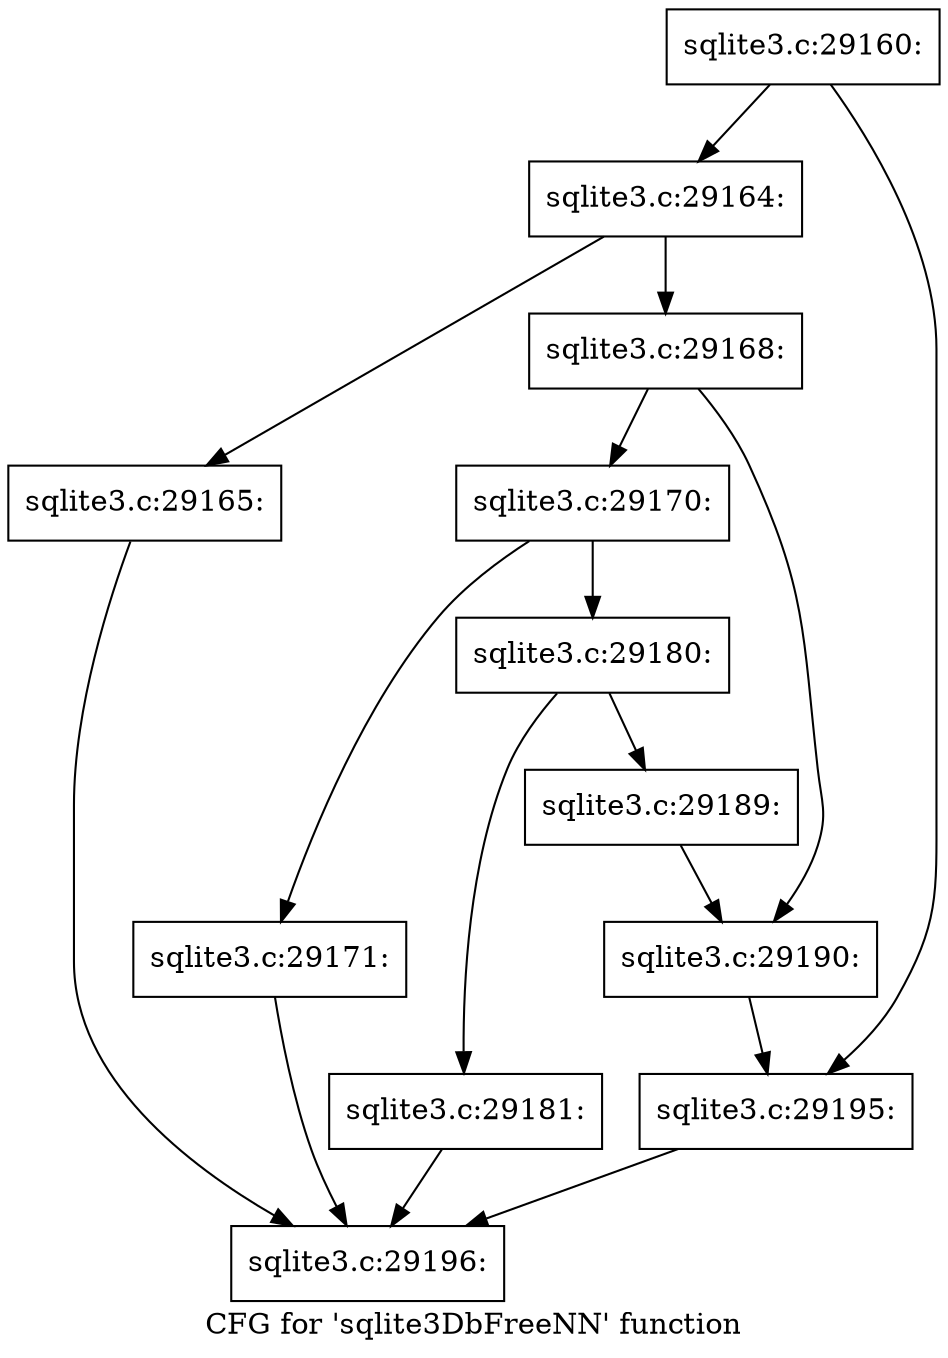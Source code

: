 digraph "CFG for 'sqlite3DbFreeNN' function" {
	label="CFG for 'sqlite3DbFreeNN' function";

	Node0x55c0f4f8d3d0 [shape=record,label="{sqlite3.c:29160:}"];
	Node0x55c0f4f8d3d0 -> Node0x55c0f6fcf960;
	Node0x55c0f4f8d3d0 -> Node0x55c0f6fce7d0;
	Node0x55c0f6fcf960 [shape=record,label="{sqlite3.c:29164:}"];
	Node0x55c0f6fcf960 -> Node0x55c0f6fd0450;
	Node0x55c0f6fcf960 -> Node0x55c0f6fd04a0;
	Node0x55c0f6fd0450 [shape=record,label="{sqlite3.c:29165:}"];
	Node0x55c0f6fd0450 -> Node0x55c0f6fcf910;
	Node0x55c0f6fd04a0 [shape=record,label="{sqlite3.c:29168:}"];
	Node0x55c0f6fd04a0 -> Node0x55c0f5360bc0;
	Node0x55c0f6fd04a0 -> Node0x55c0f6fd0e10;
	Node0x55c0f5360bc0 [shape=record,label="{sqlite3.c:29170:}"];
	Node0x55c0f5360bc0 -> Node0x55c0f6fd1640;
	Node0x55c0f5360bc0 -> Node0x55c0f6fd1690;
	Node0x55c0f6fd1640 [shape=record,label="{sqlite3.c:29171:}"];
	Node0x55c0f6fd1640 -> Node0x55c0f6fcf910;
	Node0x55c0f6fd1690 [shape=record,label="{sqlite3.c:29180:}"];
	Node0x55c0f6fd1690 -> Node0x55c0f6fd2ba0;
	Node0x55c0f6fd1690 -> Node0x55c0f6fd2bf0;
	Node0x55c0f6fd2ba0 [shape=record,label="{sqlite3.c:29181:}"];
	Node0x55c0f6fd2ba0 -> Node0x55c0f6fcf910;
	Node0x55c0f6fd2bf0 [shape=record,label="{sqlite3.c:29189:}"];
	Node0x55c0f6fd2bf0 -> Node0x55c0f6fd0e10;
	Node0x55c0f6fd0e10 [shape=record,label="{sqlite3.c:29190:}"];
	Node0x55c0f6fd0e10 -> Node0x55c0f6fce7d0;
	Node0x55c0f6fce7d0 [shape=record,label="{sqlite3.c:29195:}"];
	Node0x55c0f6fce7d0 -> Node0x55c0f6fcf910;
	Node0x55c0f6fcf910 [shape=record,label="{sqlite3.c:29196:}"];
}
